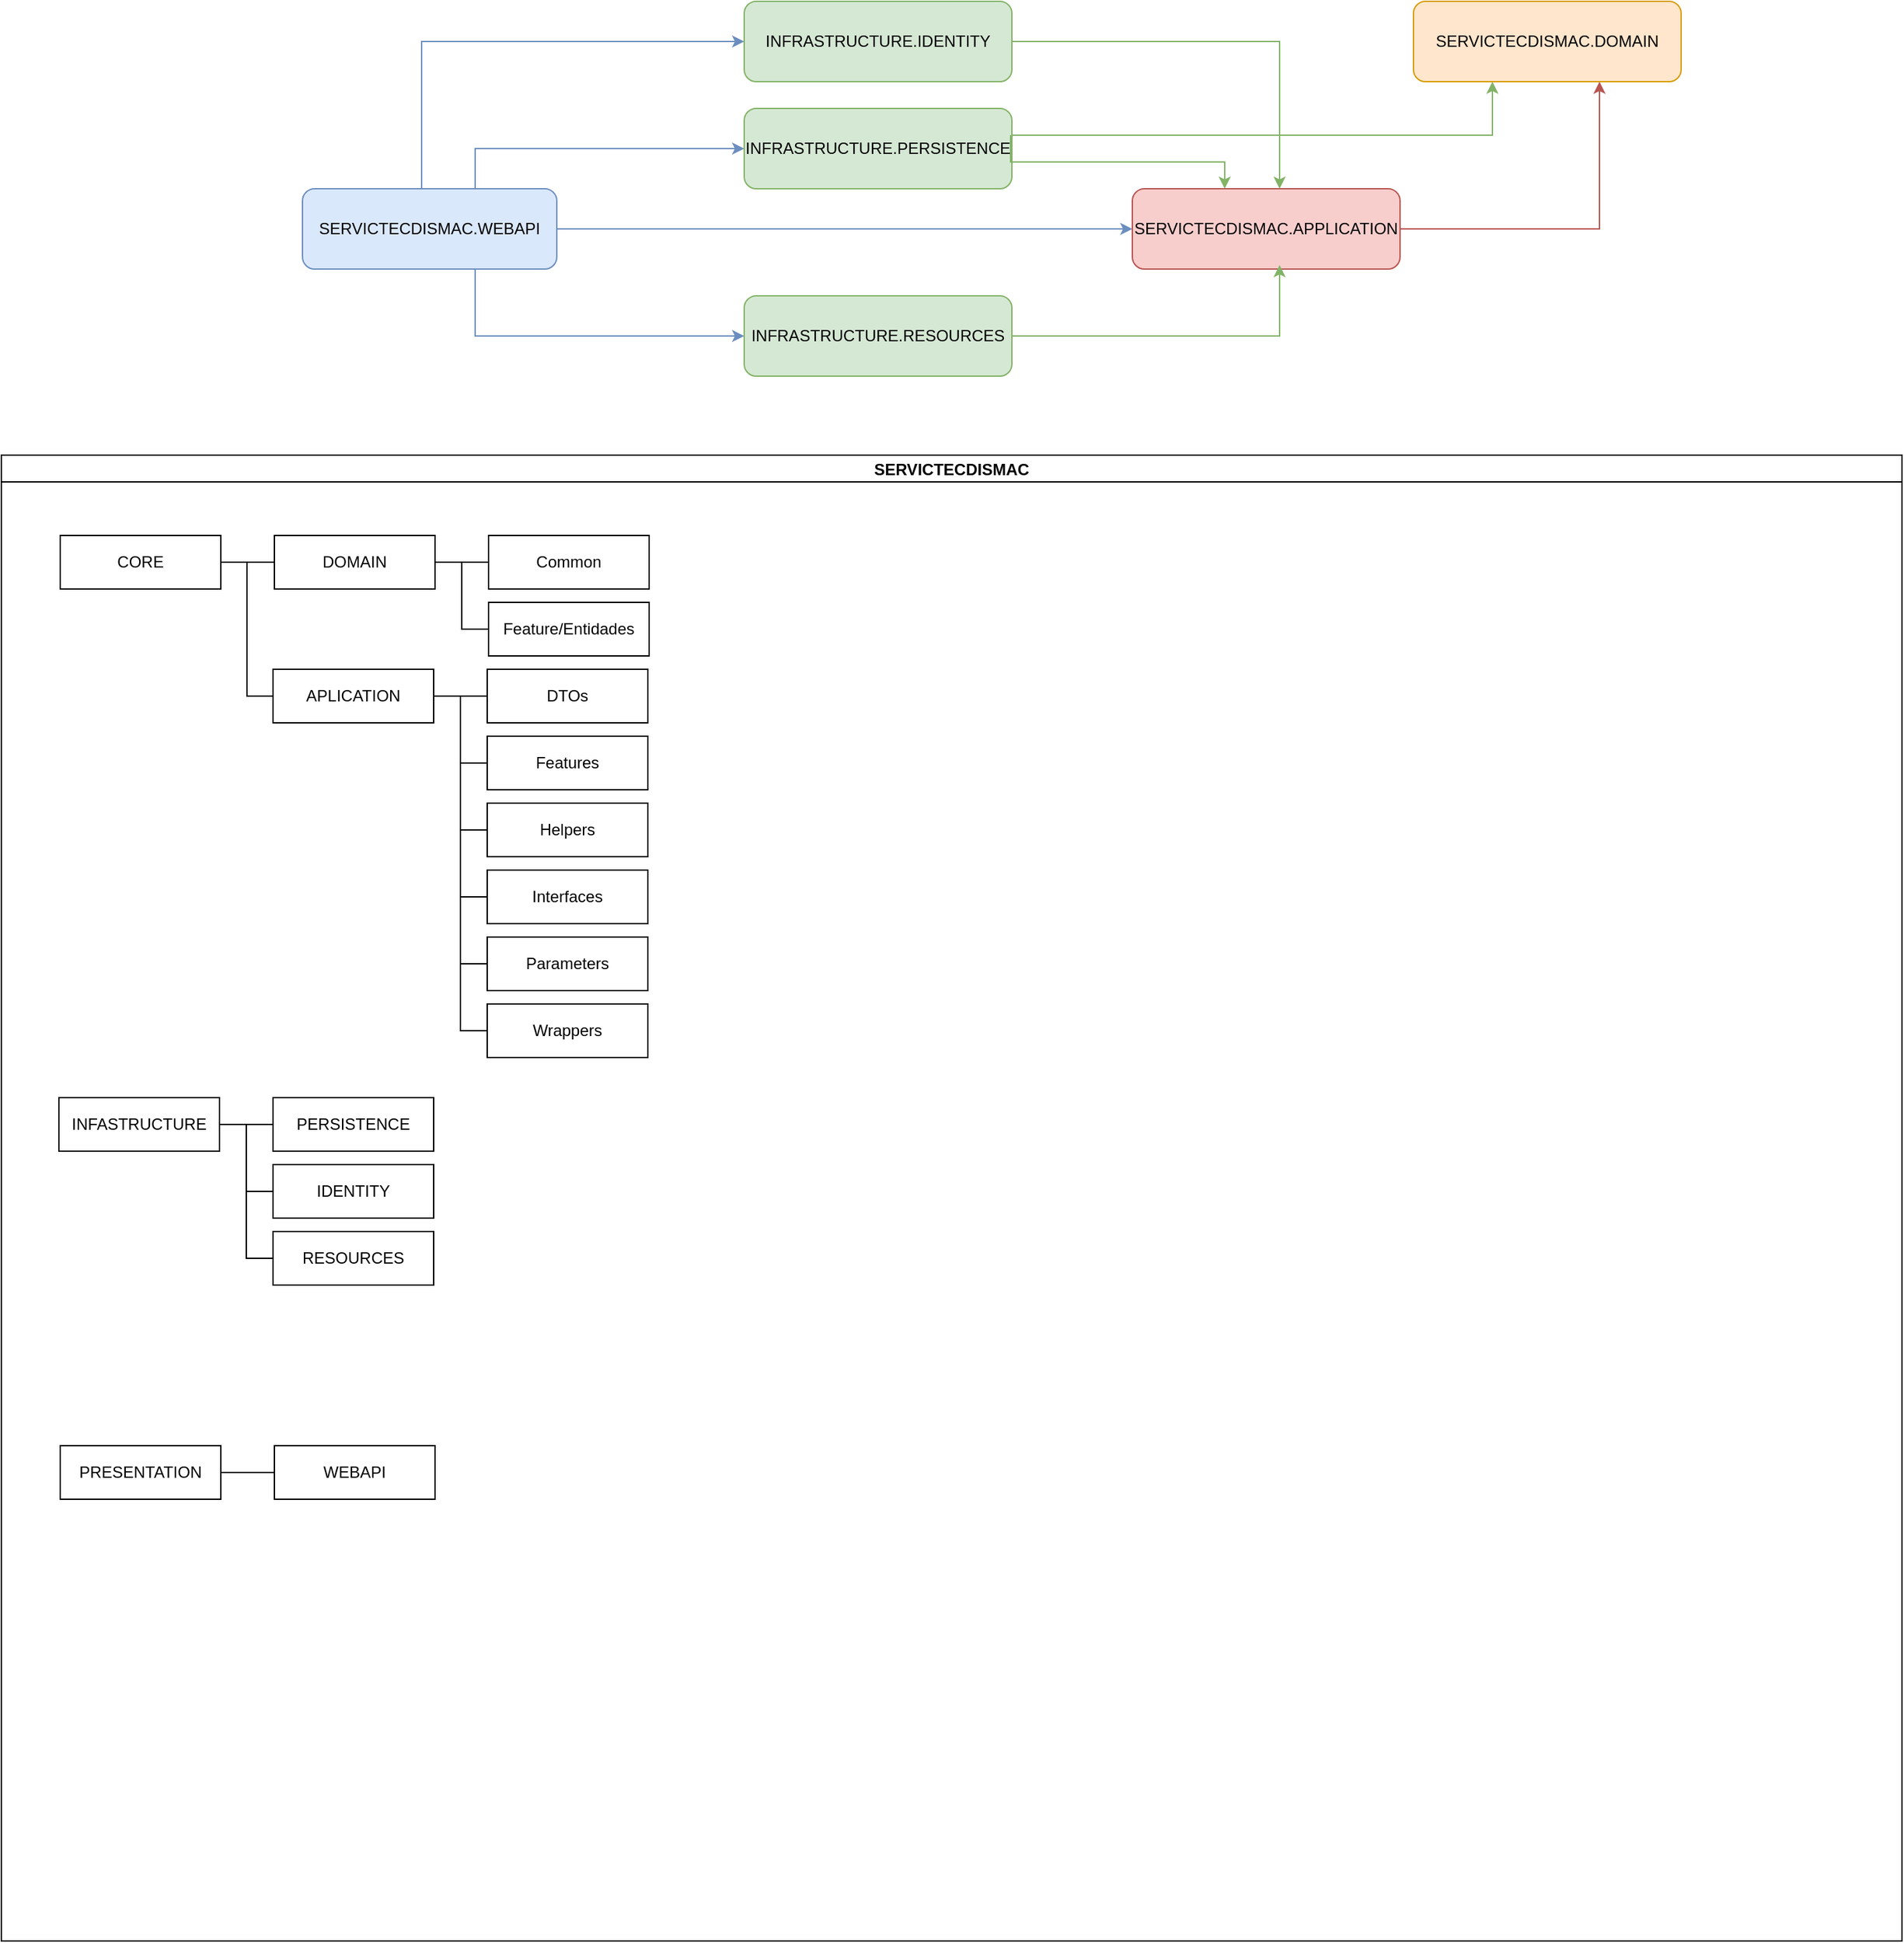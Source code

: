 <mxfile version="26.0.9">
  <diagram name="Página-1" id="G1nmBamG-g-LkjHCCQHq">
    <mxGraphModel dx="2049" dy="1054" grid="1" gridSize="10" guides="1" tooltips="1" connect="1" arrows="1" fold="1" page="1" pageScale="1" pageWidth="850" pageHeight="1100" math="0" shadow="0">
      <root>
        <mxCell id="0" />
        <mxCell id="1" parent="0" />
        <mxCell id="hXe8stAZ6BUTFzs2v0PE-7" style="edgeStyle=orthogonalEdgeStyle;rounded=0;orthogonalLoop=1;jettySize=auto;html=1;entryX=0;entryY=0.5;entryDx=0;entryDy=0;fillColor=#dae8fc;strokeColor=#6c8ebf;" edge="1" parent="1" source="hXe8stAZ6BUTFzs2v0PE-1" target="hXe8stAZ6BUTFzs2v0PE-5">
          <mxGeometry relative="1" as="geometry" />
        </mxCell>
        <mxCell id="hXe8stAZ6BUTFzs2v0PE-8" style="edgeStyle=orthogonalEdgeStyle;rounded=0;orthogonalLoop=1;jettySize=auto;html=1;fillColor=#dae8fc;strokeColor=#6c8ebf;" edge="1" parent="1" source="hXe8stAZ6BUTFzs2v0PE-1" target="hXe8stAZ6BUTFzs2v0PE-3">
          <mxGeometry relative="1" as="geometry">
            <Array as="points">
              <mxPoint x="494" y="151" />
            </Array>
          </mxGeometry>
        </mxCell>
        <mxCell id="hXe8stAZ6BUTFzs2v0PE-11" style="edgeStyle=orthogonalEdgeStyle;rounded=0;orthogonalLoop=1;jettySize=auto;html=1;fillColor=#dae8fc;strokeColor=#6c8ebf;" edge="1" parent="1" source="hXe8stAZ6BUTFzs2v0PE-1" target="hXe8stAZ6BUTFzs2v0PE-4">
          <mxGeometry relative="1" as="geometry">
            <mxPoint x="564" y="261" as="targetPoint" />
            <Array as="points">
              <mxPoint x="494" y="291" />
            </Array>
          </mxGeometry>
        </mxCell>
        <mxCell id="hXe8stAZ6BUTFzs2v0PE-12" style="edgeStyle=orthogonalEdgeStyle;rounded=0;orthogonalLoop=1;jettySize=auto;html=1;entryX=0;entryY=0.5;entryDx=0;entryDy=0;fillColor=#dae8fc;strokeColor=#6c8ebf;" edge="1" parent="1" source="hXe8stAZ6BUTFzs2v0PE-1" target="hXe8stAZ6BUTFzs2v0PE-2">
          <mxGeometry relative="1" as="geometry">
            <Array as="points">
              <mxPoint x="454" y="71" />
            </Array>
          </mxGeometry>
        </mxCell>
        <mxCell id="hXe8stAZ6BUTFzs2v0PE-1" value="SERVICTECDISMAC.WEBAPI" style="rounded=1;whiteSpace=wrap;html=1;fillColor=#dae8fc;strokeColor=#6c8ebf;" vertex="1" parent="1">
          <mxGeometry x="365" y="181" width="190" height="60" as="geometry" />
        </mxCell>
        <mxCell id="hXe8stAZ6BUTFzs2v0PE-2" value="INFRASTRUCTURE.IDENTITY" style="rounded=1;whiteSpace=wrap;html=1;fillColor=#d5e8d4;strokeColor=#82b366;" vertex="1" parent="1">
          <mxGeometry x="695" y="41" width="200" height="60" as="geometry" />
        </mxCell>
        <mxCell id="hXe8stAZ6BUTFzs2v0PE-3" value="INFRASTRUCTURE.PERSISTENCE" style="rounded=1;whiteSpace=wrap;html=1;fillColor=#d5e8d4;strokeColor=#82b366;" vertex="1" parent="1">
          <mxGeometry x="695" y="121" width="200" height="60" as="geometry" />
        </mxCell>
        <mxCell id="hXe8stAZ6BUTFzs2v0PE-4" value="INFRASTRUCTURE.RESOURCES" style="rounded=1;whiteSpace=wrap;html=1;fillColor=#d5e8d4;strokeColor=#82b366;" vertex="1" parent="1">
          <mxGeometry x="695" y="261" width="200" height="60" as="geometry" />
        </mxCell>
        <mxCell id="hXe8stAZ6BUTFzs2v0PE-14" style="edgeStyle=orthogonalEdgeStyle;rounded=0;orthogonalLoop=1;jettySize=auto;html=1;fillColor=#f8cecc;strokeColor=#b85450;" edge="1" parent="1" source="hXe8stAZ6BUTFzs2v0PE-5" target="hXe8stAZ6BUTFzs2v0PE-6">
          <mxGeometry relative="1" as="geometry">
            <Array as="points">
              <mxPoint x="1334" y="211" />
            </Array>
          </mxGeometry>
        </mxCell>
        <mxCell id="hXe8stAZ6BUTFzs2v0PE-5" value="SERVICTECDISMAC.APPLICATION" style="rounded=1;whiteSpace=wrap;html=1;fillColor=#f8cecc;strokeColor=#b85450;" vertex="1" parent="1">
          <mxGeometry x="985" y="181" width="200" height="60" as="geometry" />
        </mxCell>
        <mxCell id="hXe8stAZ6BUTFzs2v0PE-6" value="SERVICTECDISMAC.DOMAIN" style="rounded=1;whiteSpace=wrap;html=1;fillColor=#ffe6cc;strokeColor=#d79b00;" vertex="1" parent="1">
          <mxGeometry x="1195" y="41" width="200" height="60" as="geometry" />
        </mxCell>
        <mxCell id="hXe8stAZ6BUTFzs2v0PE-16" style="edgeStyle=orthogonalEdgeStyle;rounded=0;orthogonalLoop=1;jettySize=auto;html=1;fillColor=#d5e8d4;strokeColor=#82b366;" edge="1" parent="1" source="hXe8stAZ6BUTFzs2v0PE-3" target="hXe8stAZ6BUTFzs2v0PE-6">
          <mxGeometry relative="1" as="geometry">
            <Array as="points">
              <mxPoint x="1254" y="141" />
            </Array>
          </mxGeometry>
        </mxCell>
        <mxCell id="hXe8stAZ6BUTFzs2v0PE-17" style="edgeStyle=orthogonalEdgeStyle;rounded=0;orthogonalLoop=1;jettySize=auto;html=1;entryX=0.55;entryY=0.95;entryDx=0;entryDy=0;entryPerimeter=0;fillColor=#d5e8d4;strokeColor=#82b366;" edge="1" parent="1" source="hXe8stAZ6BUTFzs2v0PE-4" target="hXe8stAZ6BUTFzs2v0PE-5">
          <mxGeometry relative="1" as="geometry" />
        </mxCell>
        <mxCell id="hXe8stAZ6BUTFzs2v0PE-18" style="edgeStyle=orthogonalEdgeStyle;rounded=0;orthogonalLoop=1;jettySize=auto;html=1;fillColor=#d5e8d4;strokeColor=#82b366;" edge="1" parent="1">
          <mxGeometry relative="1" as="geometry">
            <mxPoint x="894" y="141" as="sourcePoint" />
            <mxPoint x="1054" y="181" as="targetPoint" />
            <Array as="points">
              <mxPoint x="894" y="161" />
              <mxPoint x="1054" y="161" />
              <mxPoint x="1054" y="181" />
            </Array>
          </mxGeometry>
        </mxCell>
        <mxCell id="hXe8stAZ6BUTFzs2v0PE-20" style="edgeStyle=orthogonalEdgeStyle;rounded=0;orthogonalLoop=1;jettySize=auto;html=1;entryX=0.55;entryY=0;entryDx=0;entryDy=0;entryPerimeter=0;fillColor=#d5e8d4;strokeColor=#82b366;" edge="1" parent="1" source="hXe8stAZ6BUTFzs2v0PE-2" target="hXe8stAZ6BUTFzs2v0PE-5">
          <mxGeometry relative="1" as="geometry" />
        </mxCell>
        <mxCell id="hXe8stAZ6BUTFzs2v0PE-28" value="SERVICTECDISMAC" style="swimlane;startSize=20;horizontal=1;containerType=tree;" vertex="1" parent="1">
          <mxGeometry x="140" y="380" width="1420" height="1110" as="geometry" />
        </mxCell>
        <mxCell id="hXe8stAZ6BUTFzs2v0PE-30" value="CORE" style="whiteSpace=wrap;html=1;treeFolding=1;treeMoving=1;newEdgeStyle={&quot;edgeStyle&quot;:&quot;elbowEdgeStyle&quot;,&quot;startArrow&quot;:&quot;none&quot;,&quot;endArrow&quot;:&quot;none&quot;};" vertex="1" parent="hXe8stAZ6BUTFzs2v0PE-28">
          <mxGeometry x="44" y="60" width="120" height="40" as="geometry" />
        </mxCell>
        <mxCell id="hXe8stAZ6BUTFzs2v0PE-51" value="INFASTRUCTURE" style="whiteSpace=wrap;html=1;treeFolding=1;treeMoving=1;newEdgeStyle={&quot;edgeStyle&quot;:&quot;elbowEdgeStyle&quot;,&quot;startArrow&quot;:&quot;none&quot;,&quot;endArrow&quot;:&quot;none&quot;};" vertex="1" parent="hXe8stAZ6BUTFzs2v0PE-28">
          <mxGeometry x="43" y="480" width="120" height="40" as="geometry" />
        </mxCell>
        <mxCell id="hXe8stAZ6BUTFzs2v0PE-52" value="PRESENTATION" style="whiteSpace=wrap;html=1;treeFolding=1;treeMoving=1;newEdgeStyle={&quot;edgeStyle&quot;:&quot;elbowEdgeStyle&quot;,&quot;startArrow&quot;:&quot;none&quot;,&quot;endArrow&quot;:&quot;none&quot;};" vertex="1" parent="hXe8stAZ6BUTFzs2v0PE-28">
          <mxGeometry x="44" y="740" width="120" height="40" as="geometry" />
        </mxCell>
        <mxCell id="hXe8stAZ6BUTFzs2v0PE-53" value="" style="edgeStyle=elbowEdgeStyle;rounded=0;orthogonalLoop=1;jettySize=auto;html=1;elbow=horizontal;startArrow=none;endArrow=none;" edge="1" source="hXe8stAZ6BUTFzs2v0PE-30" target="hXe8stAZ6BUTFzs2v0PE-54" parent="hXe8stAZ6BUTFzs2v0PE-28">
          <mxGeometry relative="1" as="geometry" />
        </mxCell>
        <mxCell id="hXe8stAZ6BUTFzs2v0PE-54" value="DOMAIN" style="whiteSpace=wrap;html=1;treeFolding=1;treeMoving=1;newEdgeStyle={&quot;edgeStyle&quot;:&quot;elbowEdgeStyle&quot;,&quot;startArrow&quot;:&quot;none&quot;,&quot;endArrow&quot;:&quot;none&quot;};" vertex="1" parent="hXe8stAZ6BUTFzs2v0PE-28">
          <mxGeometry x="204" y="60" width="120" height="40" as="geometry" />
        </mxCell>
        <mxCell id="hXe8stAZ6BUTFzs2v0PE-55" value="" style="edgeStyle=elbowEdgeStyle;rounded=0;orthogonalLoop=1;jettySize=auto;html=1;elbow=horizontal;startArrow=none;endArrow=none;" edge="1" source="hXe8stAZ6BUTFzs2v0PE-30" target="hXe8stAZ6BUTFzs2v0PE-56" parent="hXe8stAZ6BUTFzs2v0PE-28">
          <mxGeometry relative="1" as="geometry" />
        </mxCell>
        <mxCell id="hXe8stAZ6BUTFzs2v0PE-56" value="APLICATION" style="whiteSpace=wrap;html=1;treeFolding=1;treeMoving=1;newEdgeStyle={&quot;edgeStyle&quot;:&quot;elbowEdgeStyle&quot;,&quot;startArrow&quot;:&quot;none&quot;,&quot;endArrow&quot;:&quot;none&quot;};" vertex="1" parent="hXe8stAZ6BUTFzs2v0PE-28">
          <mxGeometry x="203" y="160" width="120" height="40" as="geometry" />
        </mxCell>
        <mxCell id="hXe8stAZ6BUTFzs2v0PE-59" value="" style="edgeStyle=elbowEdgeStyle;rounded=0;orthogonalLoop=1;jettySize=auto;html=1;elbow=horizontal;startArrow=none;endArrow=none;" edge="1" source="hXe8stAZ6BUTFzs2v0PE-51" target="hXe8stAZ6BUTFzs2v0PE-60" parent="hXe8stAZ6BUTFzs2v0PE-28">
          <mxGeometry relative="1" as="geometry" />
        </mxCell>
        <mxCell id="hXe8stAZ6BUTFzs2v0PE-60" value="PERSISTENCE" style="whiteSpace=wrap;html=1;treeFolding=1;treeMoving=1;newEdgeStyle={&quot;edgeStyle&quot;:&quot;elbowEdgeStyle&quot;,&quot;startArrow&quot;:&quot;none&quot;,&quot;endArrow&quot;:&quot;none&quot;};" vertex="1" parent="hXe8stAZ6BUTFzs2v0PE-28">
          <mxGeometry x="203" y="480" width="120" height="40" as="geometry" />
        </mxCell>
        <mxCell id="hXe8stAZ6BUTFzs2v0PE-61" value="" style="edgeStyle=elbowEdgeStyle;rounded=0;orthogonalLoop=1;jettySize=auto;html=1;elbow=horizontal;startArrow=none;endArrow=none;" edge="1" source="hXe8stAZ6BUTFzs2v0PE-51" target="hXe8stAZ6BUTFzs2v0PE-62" parent="hXe8stAZ6BUTFzs2v0PE-28">
          <mxGeometry relative="1" as="geometry" />
        </mxCell>
        <mxCell id="hXe8stAZ6BUTFzs2v0PE-62" value="IDENTITY" style="whiteSpace=wrap;html=1;treeFolding=1;treeMoving=1;newEdgeStyle={&quot;edgeStyle&quot;:&quot;elbowEdgeStyle&quot;,&quot;startArrow&quot;:&quot;none&quot;,&quot;endArrow&quot;:&quot;none&quot;};" vertex="1" parent="hXe8stAZ6BUTFzs2v0PE-28">
          <mxGeometry x="203" y="530" width="120" height="40" as="geometry" />
        </mxCell>
        <mxCell id="hXe8stAZ6BUTFzs2v0PE-63" value="" style="edgeStyle=elbowEdgeStyle;rounded=0;orthogonalLoop=1;jettySize=auto;html=1;elbow=horizontal;startArrow=none;endArrow=none;" edge="1" source="hXe8stAZ6BUTFzs2v0PE-51" target="hXe8stAZ6BUTFzs2v0PE-64" parent="hXe8stAZ6BUTFzs2v0PE-28">
          <mxGeometry relative="1" as="geometry" />
        </mxCell>
        <mxCell id="hXe8stAZ6BUTFzs2v0PE-64" value="RESOURCES" style="whiteSpace=wrap;html=1;treeFolding=1;treeMoving=1;newEdgeStyle={&quot;edgeStyle&quot;:&quot;elbowEdgeStyle&quot;,&quot;startArrow&quot;:&quot;none&quot;,&quot;endArrow&quot;:&quot;none&quot;};" vertex="1" parent="hXe8stAZ6BUTFzs2v0PE-28">
          <mxGeometry x="203" y="580" width="120" height="40" as="geometry" />
        </mxCell>
        <mxCell id="hXe8stAZ6BUTFzs2v0PE-65" value="" style="edgeStyle=elbowEdgeStyle;rounded=0;orthogonalLoop=1;jettySize=auto;html=1;elbow=horizontal;startArrow=none;endArrow=none;" edge="1" source="hXe8stAZ6BUTFzs2v0PE-52" target="hXe8stAZ6BUTFzs2v0PE-66" parent="hXe8stAZ6BUTFzs2v0PE-28">
          <mxGeometry relative="1" as="geometry" />
        </mxCell>
        <mxCell id="hXe8stAZ6BUTFzs2v0PE-66" value="WEBAPI" style="whiteSpace=wrap;html=1;treeFolding=1;treeMoving=1;newEdgeStyle={&quot;edgeStyle&quot;:&quot;elbowEdgeStyle&quot;,&quot;startArrow&quot;:&quot;none&quot;,&quot;endArrow&quot;:&quot;none&quot;};" vertex="1" parent="hXe8stAZ6BUTFzs2v0PE-28">
          <mxGeometry x="204" y="740" width="120" height="40" as="geometry" />
        </mxCell>
        <mxCell id="hXe8stAZ6BUTFzs2v0PE-69" value="" style="edgeStyle=elbowEdgeStyle;rounded=0;orthogonalLoop=1;jettySize=auto;html=1;elbow=horizontal;startArrow=none;endArrow=none;" edge="1" target="hXe8stAZ6BUTFzs2v0PE-70" source="hXe8stAZ6BUTFzs2v0PE-54" parent="hXe8stAZ6BUTFzs2v0PE-28">
          <mxGeometry relative="1" as="geometry">
            <mxPoint x="384" y="480" as="sourcePoint" />
          </mxGeometry>
        </mxCell>
        <mxCell id="hXe8stAZ6BUTFzs2v0PE-70" value="Common" style="whiteSpace=wrap;html=1;treeFolding=1;treeMoving=1;newEdgeStyle={&quot;edgeStyle&quot;:&quot;elbowEdgeStyle&quot;,&quot;startArrow&quot;:&quot;none&quot;,&quot;endArrow&quot;:&quot;none&quot;};" vertex="1" parent="hXe8stAZ6BUTFzs2v0PE-28">
          <mxGeometry x="364" y="60" width="120" height="40" as="geometry" />
        </mxCell>
        <mxCell id="hXe8stAZ6BUTFzs2v0PE-71" value="" style="edgeStyle=elbowEdgeStyle;rounded=0;orthogonalLoop=1;jettySize=auto;html=1;elbow=horizontal;startArrow=none;endArrow=none;" edge="1" target="hXe8stAZ6BUTFzs2v0PE-72" source="hXe8stAZ6BUTFzs2v0PE-54" parent="hXe8stAZ6BUTFzs2v0PE-28">
          <mxGeometry relative="1" as="geometry">
            <mxPoint x="384" y="480" as="sourcePoint" />
          </mxGeometry>
        </mxCell>
        <mxCell id="hXe8stAZ6BUTFzs2v0PE-72" value="Feature/Entidades" style="whiteSpace=wrap;html=1;treeFolding=1;treeMoving=1;newEdgeStyle={&quot;edgeStyle&quot;:&quot;elbowEdgeStyle&quot;,&quot;startArrow&quot;:&quot;none&quot;,&quot;endArrow&quot;:&quot;none&quot;};" vertex="1" parent="hXe8stAZ6BUTFzs2v0PE-28">
          <mxGeometry x="364" y="110" width="120" height="40" as="geometry" />
        </mxCell>
        <mxCell id="hXe8stAZ6BUTFzs2v0PE-73" value="" style="edgeStyle=elbowEdgeStyle;rounded=0;orthogonalLoop=1;jettySize=auto;html=1;elbow=horizontal;startArrow=none;endArrow=none;" edge="1" target="hXe8stAZ6BUTFzs2v0PE-74" source="hXe8stAZ6BUTFzs2v0PE-56" parent="hXe8stAZ6BUTFzs2v0PE-28">
          <mxGeometry relative="1" as="geometry">
            <mxPoint x="384" y="480" as="sourcePoint" />
          </mxGeometry>
        </mxCell>
        <mxCell id="hXe8stAZ6BUTFzs2v0PE-74" value="DTOs" style="whiteSpace=wrap;html=1;treeFolding=1;treeMoving=1;newEdgeStyle={&quot;edgeStyle&quot;:&quot;elbowEdgeStyle&quot;,&quot;startArrow&quot;:&quot;none&quot;,&quot;endArrow&quot;:&quot;none&quot;};" vertex="1" parent="hXe8stAZ6BUTFzs2v0PE-28">
          <mxGeometry x="363" y="160" width="120" height="40" as="geometry" />
        </mxCell>
        <mxCell id="hXe8stAZ6BUTFzs2v0PE-75" value="" style="edgeStyle=elbowEdgeStyle;rounded=0;orthogonalLoop=1;jettySize=auto;html=1;elbow=horizontal;startArrow=none;endArrow=none;" edge="1" target="hXe8stAZ6BUTFzs2v0PE-76" source="hXe8stAZ6BUTFzs2v0PE-56" parent="hXe8stAZ6BUTFzs2v0PE-28">
          <mxGeometry relative="1" as="geometry">
            <mxPoint x="384" y="480" as="sourcePoint" />
          </mxGeometry>
        </mxCell>
        <mxCell id="hXe8stAZ6BUTFzs2v0PE-76" value="Features" style="whiteSpace=wrap;html=1;treeFolding=1;treeMoving=1;newEdgeStyle={&quot;edgeStyle&quot;:&quot;elbowEdgeStyle&quot;,&quot;startArrow&quot;:&quot;none&quot;,&quot;endArrow&quot;:&quot;none&quot;};" vertex="1" parent="hXe8stAZ6BUTFzs2v0PE-28">
          <mxGeometry x="363" y="210" width="120" height="40" as="geometry" />
        </mxCell>
        <mxCell id="hXe8stAZ6BUTFzs2v0PE-77" value="" style="edgeStyle=elbowEdgeStyle;rounded=0;orthogonalLoop=1;jettySize=auto;html=1;elbow=horizontal;startArrow=none;endArrow=none;" edge="1" target="hXe8stAZ6BUTFzs2v0PE-78" source="hXe8stAZ6BUTFzs2v0PE-56" parent="hXe8stAZ6BUTFzs2v0PE-28">
          <mxGeometry relative="1" as="geometry">
            <mxPoint x="384" y="480" as="sourcePoint" />
          </mxGeometry>
        </mxCell>
        <mxCell id="hXe8stAZ6BUTFzs2v0PE-78" value="Helpers" style="whiteSpace=wrap;html=1;treeFolding=1;treeMoving=1;newEdgeStyle={&quot;edgeStyle&quot;:&quot;elbowEdgeStyle&quot;,&quot;startArrow&quot;:&quot;none&quot;,&quot;endArrow&quot;:&quot;none&quot;};" vertex="1" parent="hXe8stAZ6BUTFzs2v0PE-28">
          <mxGeometry x="363" y="260" width="120" height="40" as="geometry" />
        </mxCell>
        <mxCell id="hXe8stAZ6BUTFzs2v0PE-79" value="" style="edgeStyle=elbowEdgeStyle;rounded=0;orthogonalLoop=1;jettySize=auto;html=1;elbow=horizontal;startArrow=none;endArrow=none;" edge="1" target="hXe8stAZ6BUTFzs2v0PE-80" source="hXe8stAZ6BUTFzs2v0PE-56" parent="hXe8stAZ6BUTFzs2v0PE-28">
          <mxGeometry relative="1" as="geometry">
            <mxPoint x="384" y="480" as="sourcePoint" />
          </mxGeometry>
        </mxCell>
        <mxCell id="hXe8stAZ6BUTFzs2v0PE-80" value="Interfaces" style="whiteSpace=wrap;html=1;treeFolding=1;treeMoving=1;newEdgeStyle={&quot;edgeStyle&quot;:&quot;elbowEdgeStyle&quot;,&quot;startArrow&quot;:&quot;none&quot;,&quot;endArrow&quot;:&quot;none&quot;};" vertex="1" parent="hXe8stAZ6BUTFzs2v0PE-28">
          <mxGeometry x="363" y="310" width="120" height="40" as="geometry" />
        </mxCell>
        <mxCell id="hXe8stAZ6BUTFzs2v0PE-81" value="" style="edgeStyle=elbowEdgeStyle;rounded=0;orthogonalLoop=1;jettySize=auto;html=1;elbow=horizontal;startArrow=none;endArrow=none;" edge="1" target="hXe8stAZ6BUTFzs2v0PE-82" source="hXe8stAZ6BUTFzs2v0PE-56" parent="hXe8stAZ6BUTFzs2v0PE-28">
          <mxGeometry relative="1" as="geometry">
            <mxPoint x="384" y="480" as="sourcePoint" />
          </mxGeometry>
        </mxCell>
        <mxCell id="hXe8stAZ6BUTFzs2v0PE-82" value="Parameters" style="whiteSpace=wrap;html=1;treeFolding=1;treeMoving=1;newEdgeStyle={&quot;edgeStyle&quot;:&quot;elbowEdgeStyle&quot;,&quot;startArrow&quot;:&quot;none&quot;,&quot;endArrow&quot;:&quot;none&quot;};" vertex="1" parent="hXe8stAZ6BUTFzs2v0PE-28">
          <mxGeometry x="363" y="360" width="120" height="40" as="geometry" />
        </mxCell>
        <mxCell id="hXe8stAZ6BUTFzs2v0PE-83" value="" style="edgeStyle=elbowEdgeStyle;rounded=0;orthogonalLoop=1;jettySize=auto;html=1;elbow=horizontal;startArrow=none;endArrow=none;" edge="1" target="hXe8stAZ6BUTFzs2v0PE-84" source="hXe8stAZ6BUTFzs2v0PE-56" parent="hXe8stAZ6BUTFzs2v0PE-28">
          <mxGeometry relative="1" as="geometry">
            <mxPoint x="304" y="460" as="sourcePoint" />
          </mxGeometry>
        </mxCell>
        <mxCell id="hXe8stAZ6BUTFzs2v0PE-84" value="Wrappers" style="whiteSpace=wrap;html=1;treeFolding=1;treeMoving=1;newEdgeStyle={&quot;edgeStyle&quot;:&quot;elbowEdgeStyle&quot;,&quot;startArrow&quot;:&quot;none&quot;,&quot;endArrow&quot;:&quot;none&quot;};" vertex="1" parent="hXe8stAZ6BUTFzs2v0PE-28">
          <mxGeometry x="363" y="410" width="120" height="40" as="geometry" />
        </mxCell>
      </root>
    </mxGraphModel>
  </diagram>
</mxfile>
